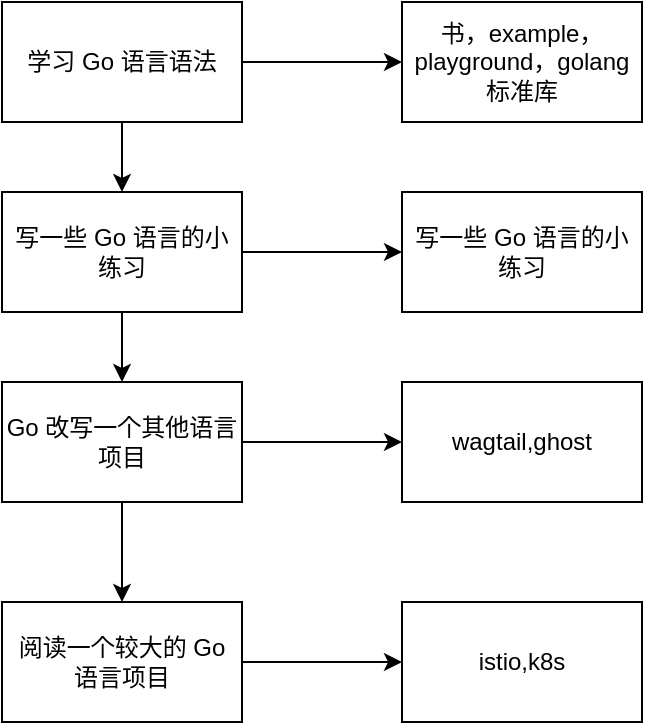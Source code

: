 <mxfile version="10.7.5" type="github"><diagram id="rYPsYwztR4BqT5BRuwRg" name="Page-1"><mxGraphModel dx="918" dy="616" grid="1" gridSize="10" guides="1" tooltips="1" connect="1" arrows="1" fold="1" page="1" pageScale="1" pageWidth="827" pageHeight="1169" math="0" shadow="0"><root><mxCell id="0"/><mxCell id="1" parent="0"/><mxCell id="s5RABOAUF5bWZ54ukrxW-3" value="" style="edgeStyle=orthogonalEdgeStyle;rounded=0;orthogonalLoop=1;jettySize=auto;html=1;" edge="1" parent="1" source="s5RABOAUF5bWZ54ukrxW-1" target="s5RABOAUF5bWZ54ukrxW-2"><mxGeometry relative="1" as="geometry"/></mxCell><mxCell id="s5RABOAUF5bWZ54ukrxW-13" value="" style="edgeStyle=orthogonalEdgeStyle;rounded=0;orthogonalLoop=1;jettySize=auto;html=1;" edge="1" parent="1" source="s5RABOAUF5bWZ54ukrxW-1" target="s5RABOAUF5bWZ54ukrxW-12"><mxGeometry relative="1" as="geometry"/></mxCell><mxCell id="s5RABOAUF5bWZ54ukrxW-1" value="Go 改写一个其他语言项目" style="rounded=0;whiteSpace=wrap;html=1;" vertex="1" parent="1"><mxGeometry x="280" y="190" width="120" height="60" as="geometry"/></mxCell><mxCell id="s5RABOAUF5bWZ54ukrxW-12" value="wagtail,ghost" style="rounded=0;whiteSpace=wrap;html=1;" vertex="1" parent="1"><mxGeometry x="480" y="190" width="120" height="60" as="geometry"/></mxCell><mxCell id="s5RABOAUF5bWZ54ukrxW-15" value="" style="edgeStyle=orthogonalEdgeStyle;rounded=0;orthogonalLoop=1;jettySize=auto;html=1;" edge="1" parent="1" source="s5RABOAUF5bWZ54ukrxW-2" target="s5RABOAUF5bWZ54ukrxW-14"><mxGeometry relative="1" as="geometry"/></mxCell><mxCell id="s5RABOAUF5bWZ54ukrxW-2" value="阅读一个较大的 Go 语言项目" style="rounded=0;whiteSpace=wrap;html=1;" vertex="1" parent="1"><mxGeometry x="280" y="300" width="120" height="60" as="geometry"/></mxCell><mxCell id="s5RABOAUF5bWZ54ukrxW-14" value="istio,k8s" style="rounded=0;whiteSpace=wrap;html=1;" vertex="1" parent="1"><mxGeometry x="480" y="300" width="120" height="60" as="geometry"/></mxCell><mxCell id="s5RABOAUF5bWZ54ukrxW-6" value="" style="edgeStyle=orthogonalEdgeStyle;rounded=0;orthogonalLoop=1;jettySize=auto;html=1;" edge="1" parent="1" source="s5RABOAUF5bWZ54ukrxW-4" target="s5RABOAUF5bWZ54ukrxW-5"><mxGeometry relative="1" as="geometry"/></mxCell><mxCell id="s5RABOAUF5bWZ54ukrxW-9" value="" style="edgeStyle=orthogonalEdgeStyle;rounded=0;orthogonalLoop=1;jettySize=auto;html=1;" edge="1" parent="1" source="s5RABOAUF5bWZ54ukrxW-4" target="s5RABOAUF5bWZ54ukrxW-8"><mxGeometry relative="1" as="geometry"/></mxCell><mxCell id="s5RABOAUF5bWZ54ukrxW-4" value="学习 Go 语言语法" style="rounded=0;whiteSpace=wrap;html=1;" vertex="1" parent="1"><mxGeometry x="280" width="120" height="60" as="geometry"/></mxCell><mxCell id="s5RABOAUF5bWZ54ukrxW-8" value="书，example，playground，golang 标准库" style="rounded=0;whiteSpace=wrap;html=1;" vertex="1" parent="1"><mxGeometry x="480" width="120" height="60" as="geometry"/></mxCell><mxCell id="s5RABOAUF5bWZ54ukrxW-7" style="edgeStyle=orthogonalEdgeStyle;rounded=0;orthogonalLoop=1;jettySize=auto;html=1;exitX=0.5;exitY=1;exitDx=0;exitDy=0;" edge="1" parent="1" source="s5RABOAUF5bWZ54ukrxW-5" target="s5RABOAUF5bWZ54ukrxW-1"><mxGeometry relative="1" as="geometry"/></mxCell><mxCell id="s5RABOAUF5bWZ54ukrxW-11" value="" style="edgeStyle=orthogonalEdgeStyle;rounded=0;orthogonalLoop=1;jettySize=auto;html=1;" edge="1" parent="1" source="s5RABOAUF5bWZ54ukrxW-5" target="s5RABOAUF5bWZ54ukrxW-10"><mxGeometry relative="1" as="geometry"/></mxCell><mxCell id="s5RABOAUF5bWZ54ukrxW-5" value="写一些 Go 语言的小练习" style="rounded=0;whiteSpace=wrap;html=1;" vertex="1" parent="1"><mxGeometry x="280" y="95" width="120" height="60" as="geometry"/></mxCell><mxCell id="s5RABOAUF5bWZ54ukrxW-10" value="写一些 Go 语言的小练习" style="rounded=0;whiteSpace=wrap;html=1;" vertex="1" parent="1"><mxGeometry x="480" y="95" width="120" height="60" as="geometry"/></mxCell></root></mxGraphModel></diagram></mxfile>